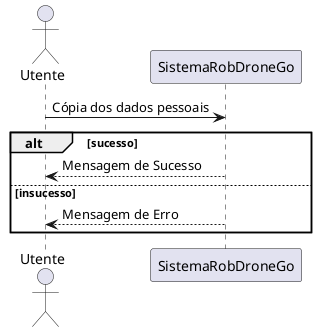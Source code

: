 @startuml
actor Utente as actor
participant SistemaRobDroneGo as srdg
actor -> srdg: Cópia dos dados pessoais
alt sucesso
srdg --> actor : Mensagem de Sucesso
else insucesso
srdg -->actor : Mensagem de Erro
end
@enduml